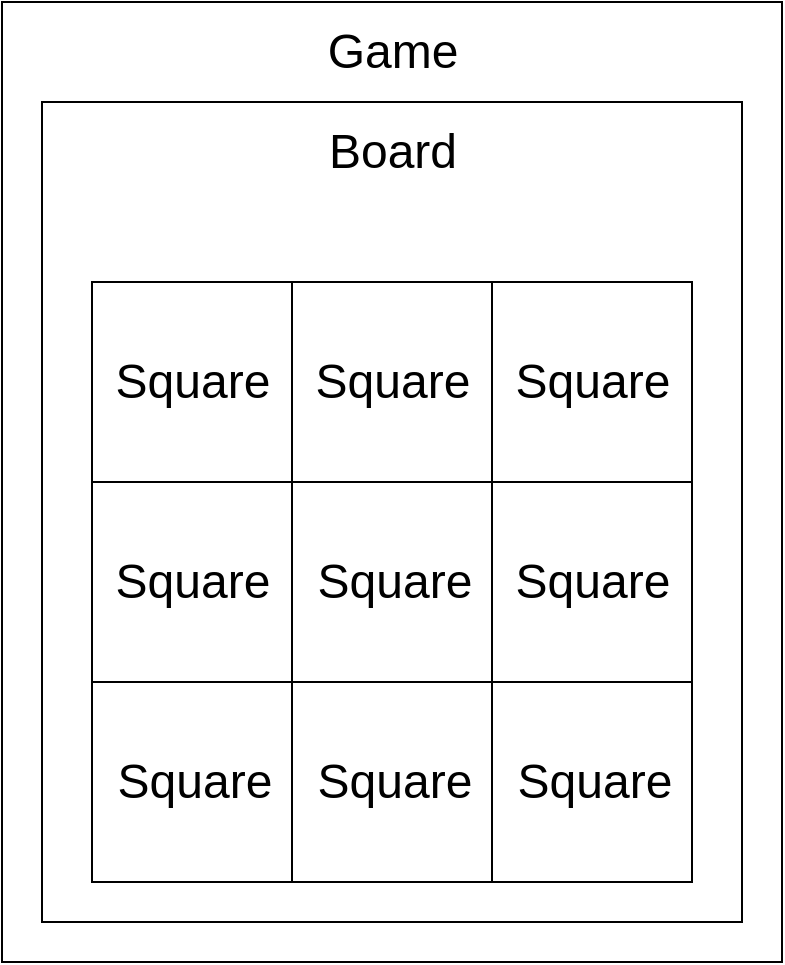 <mxfile>
    <diagram id="118SRyxPJQSLUwDJfz0N" name="Page-1">
        <mxGraphModel dx="884" dy="540" grid="1" gridSize="10" guides="1" tooltips="1" connect="1" arrows="1" fold="1" page="1" pageScale="1" pageWidth="850" pageHeight="1100" math="0" shadow="0">
            <root>
                <mxCell id="0"/>
                <mxCell id="1" parent="0"/>
                <mxCell id="2" value="" style="rounded=0;whiteSpace=wrap;html=1;" vertex="1" parent="1">
                    <mxGeometry x="230" y="40" width="390" height="480" as="geometry"/>
                </mxCell>
                <mxCell id="3" value="&lt;font style=&quot;font-size: 24px&quot;&gt;Game&lt;/font&gt;" style="text;html=1;strokeColor=none;fillColor=none;align=center;verticalAlign=middle;whiteSpace=wrap;rounded=0;" vertex="1" parent="1">
                    <mxGeometry x="348" y="40" width="155" height="50" as="geometry"/>
                </mxCell>
                <mxCell id="4" value="" style="rounded=0;whiteSpace=wrap;html=1;fontSize=24;" vertex="1" parent="1">
                    <mxGeometry x="250" y="90" width="350" height="410" as="geometry"/>
                </mxCell>
                <mxCell id="5" value="Board" style="text;html=1;strokeColor=none;fillColor=none;align=center;verticalAlign=middle;whiteSpace=wrap;rounded=0;fontSize=24;" vertex="1" parent="1">
                    <mxGeometry x="378" y="100" width="95" height="30" as="geometry"/>
                </mxCell>
                <mxCell id="6" value="" style="rounded=0;whiteSpace=wrap;html=1;fontSize=24;" vertex="1" parent="1">
                    <mxGeometry x="275" y="180" width="100" height="100" as="geometry"/>
                </mxCell>
                <mxCell id="7" value="" style="rounded=0;whiteSpace=wrap;html=1;fontSize=24;" vertex="1" parent="1">
                    <mxGeometry x="375" y="180" width="100" height="100" as="geometry"/>
                </mxCell>
                <mxCell id="8" value="" style="rounded=0;whiteSpace=wrap;html=1;fontSize=24;" vertex="1" parent="1">
                    <mxGeometry x="475" y="180" width="100" height="100" as="geometry"/>
                </mxCell>
                <mxCell id="9" value="" style="rounded=0;whiteSpace=wrap;html=1;fontSize=24;" vertex="1" parent="1">
                    <mxGeometry x="275" y="280" width="100" height="100" as="geometry"/>
                </mxCell>
                <mxCell id="10" value="" style="rounded=0;whiteSpace=wrap;html=1;fontSize=24;" vertex="1" parent="1">
                    <mxGeometry x="375" y="280" width="100" height="100" as="geometry"/>
                </mxCell>
                <mxCell id="11" value="" style="rounded=0;whiteSpace=wrap;html=1;fontSize=24;" vertex="1" parent="1">
                    <mxGeometry x="475" y="280" width="100" height="100" as="geometry"/>
                </mxCell>
                <mxCell id="12" value="" style="rounded=0;whiteSpace=wrap;html=1;fontSize=24;" vertex="1" parent="1">
                    <mxGeometry x="275" y="380" width="100" height="100" as="geometry"/>
                </mxCell>
                <mxCell id="13" value="" style="rounded=0;whiteSpace=wrap;html=1;fontSize=24;" vertex="1" parent="1">
                    <mxGeometry x="375" y="380" width="100" height="100" as="geometry"/>
                </mxCell>
                <mxCell id="14" value="" style="rounded=0;whiteSpace=wrap;html=1;fontSize=24;" vertex="1" parent="1">
                    <mxGeometry x="475" y="380" width="100" height="100" as="geometry"/>
                </mxCell>
                <mxCell id="15" value="Square" style="text;html=1;strokeColor=none;fillColor=none;align=center;verticalAlign=middle;whiteSpace=wrap;rounded=0;fontSize=24;" vertex="1" parent="1">
                    <mxGeometry x="282.5" y="210" width="85" height="40" as="geometry"/>
                </mxCell>
                <mxCell id="16" value="Square" style="text;html=1;strokeColor=none;fillColor=none;align=center;verticalAlign=middle;whiteSpace=wrap;rounded=0;fontSize=24;" vertex="1" parent="1">
                    <mxGeometry x="383" y="210" width="85" height="40" as="geometry"/>
                </mxCell>
                <mxCell id="17" value="Square" style="text;html=1;strokeColor=none;fillColor=none;align=center;verticalAlign=middle;whiteSpace=wrap;rounded=0;fontSize=24;" vertex="1" parent="1">
                    <mxGeometry x="482.5" y="210" width="85" height="40" as="geometry"/>
                </mxCell>
                <mxCell id="18" value="Square" style="text;html=1;strokeColor=none;fillColor=none;align=center;verticalAlign=middle;whiteSpace=wrap;rounded=0;fontSize=24;" vertex="1" parent="1">
                    <mxGeometry x="283" y="310" width="85" height="40" as="geometry"/>
                </mxCell>
                <mxCell id="19" value="Square" style="text;html=1;strokeColor=none;fillColor=none;align=center;verticalAlign=middle;whiteSpace=wrap;rounded=0;fontSize=24;" vertex="1" parent="1">
                    <mxGeometry x="383.5" y="310" width="85" height="40" as="geometry"/>
                </mxCell>
                <mxCell id="20" value="Square" style="text;html=1;strokeColor=none;fillColor=none;align=center;verticalAlign=middle;whiteSpace=wrap;rounded=0;fontSize=24;" vertex="1" parent="1">
                    <mxGeometry x="483" y="310" width="85" height="40" as="geometry"/>
                </mxCell>
                <mxCell id="21" value="Square" style="text;html=1;strokeColor=none;fillColor=none;align=center;verticalAlign=middle;whiteSpace=wrap;rounded=0;fontSize=24;" vertex="1" parent="1">
                    <mxGeometry x="283.5" y="410" width="85" height="40" as="geometry"/>
                </mxCell>
                <mxCell id="22" value="Square" style="text;html=1;strokeColor=none;fillColor=none;align=center;verticalAlign=middle;whiteSpace=wrap;rounded=0;fontSize=24;" vertex="1" parent="1">
                    <mxGeometry x="384" y="410" width="85" height="40" as="geometry"/>
                </mxCell>
                <mxCell id="23" value="Square" style="text;html=1;strokeColor=none;fillColor=none;align=center;verticalAlign=middle;whiteSpace=wrap;rounded=0;fontSize=24;" vertex="1" parent="1">
                    <mxGeometry x="483.5" y="410" width="85" height="40" as="geometry"/>
                </mxCell>
            </root>
        </mxGraphModel>
    </diagram>
</mxfile>
